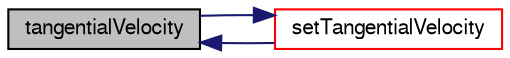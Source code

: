 digraph "tangentialVelocity"
{
  bgcolor="transparent";
  edge [fontname="FreeSans",fontsize="10",labelfontname="FreeSans",labelfontsize="10"];
  node [fontname="FreeSans",fontsize="10",shape=record];
  rankdir="LR";
  Node97 [label="tangentialVelocity",height=0.2,width=0.4,color="black", fillcolor="grey75", style="filled", fontcolor="black"];
  Node97 -> Node98 [dir="back",color="midnightblue",fontsize="10",style="solid",fontname="FreeSans"];
  Node98 [label="setTangentialVelocity",height=0.2,width=0.4,color="red",URL="$a22226.html#a451a3c49475b257e6c97695c539eb47e",tooltip="Reset the tangential velocity. "];
  Node98 -> Node97 [dir="back",color="midnightblue",fontsize="10",style="solid",fontname="FreeSans"];
}
